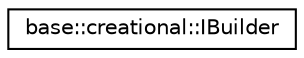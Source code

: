 digraph "クラス階層図"
{
 // LATEX_PDF_SIZE
  edge [fontname="Helvetica",fontsize="10",labelfontname="Helvetica",labelfontsize="10"];
  node [fontname="Helvetica",fontsize="10",shape=record];
  rankdir="LR";
  Node0 [label="base::creational::IBuilder",height=0.2,width=0.4,color="black", fillcolor="white", style="filled",URL="$classbase_1_1creational_1_1_i_builder.html",tooltip=" "];
}
